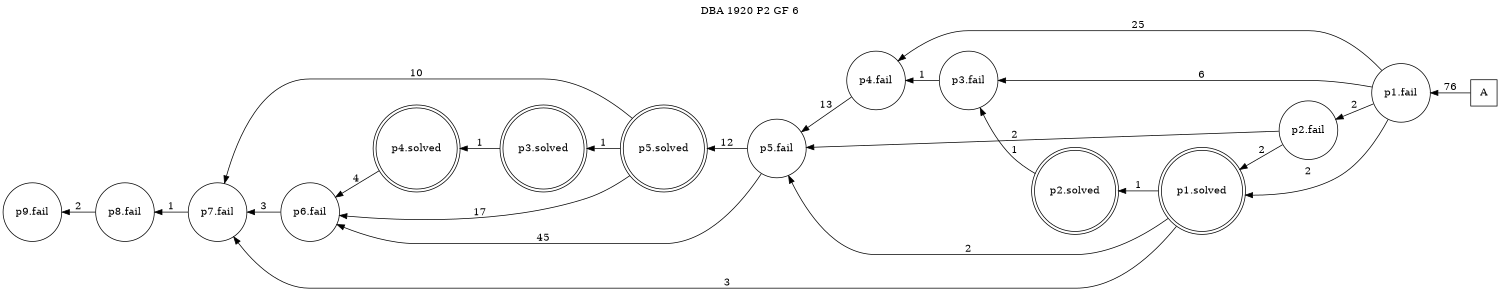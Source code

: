digraph DBA_1920_P2_GF_6 {
labelloc="tl"
label= " DBA 1920 P2 GF 6 "
rankdir="RL";
graph [ size=" 10 , 10 !"]

"A" [shape="square" label="A"]
"p1.fail" [shape="circle" label="p1.fail"]
"p4.fail" [shape="circle" label="p4.fail"]
"p2.fail" [shape="circle" label="p2.fail"]
"p5.fail" [shape="circle" label="p5.fail"]
"p3.fail" [shape="circle" label="p3.fail"]
"p1.solved" [shape="doublecircle" label="p1.solved"]
"p2.solved" [shape="doublecircle" label="p2.solved"]
"p5.solved" [shape="doublecircle" label="p5.solved"]
"p3.solved" [shape="doublecircle" label="p3.solved"]
"p4.solved" [shape="doublecircle" label="p4.solved"]
"p6.fail" [shape="circle" label="p6.fail"]
"p7.fail" [shape="circle" label="p7.fail"]
"p8.fail" [shape="circle" label="p8.fail"]
"p9.fail" [shape="circle" label="p9.fail"]
"A" -> "p1.fail" [ label=76]
"p1.fail" -> "p4.fail" [ label=25]
"p1.fail" -> "p2.fail" [ label=2]
"p1.fail" -> "p3.fail" [ label=6]
"p1.fail" -> "p1.solved" [ label=2]
"p4.fail" -> "p5.fail" [ label=13]
"p2.fail" -> "p5.fail" [ label=2]
"p2.fail" -> "p1.solved" [ label=2]
"p5.fail" -> "p5.solved" [ label=12]
"p5.fail" -> "p6.fail" [ label=45]
"p3.fail" -> "p4.fail" [ label=1]
"p1.solved" -> "p5.fail" [ label=2]
"p1.solved" -> "p2.solved" [ label=1]
"p1.solved" -> "p7.fail" [ label=3]
"p2.solved" -> "p3.fail" [ label=1]
"p5.solved" -> "p3.solved" [ label=1]
"p5.solved" -> "p6.fail" [ label=17]
"p5.solved" -> "p7.fail" [ label=10]
"p3.solved" -> "p4.solved" [ label=1]
"p4.solved" -> "p6.fail" [ label=4]
"p6.fail" -> "p7.fail" [ label=3]
"p7.fail" -> "p8.fail" [ label=1]
"p8.fail" -> "p9.fail" [ label=2]
}
